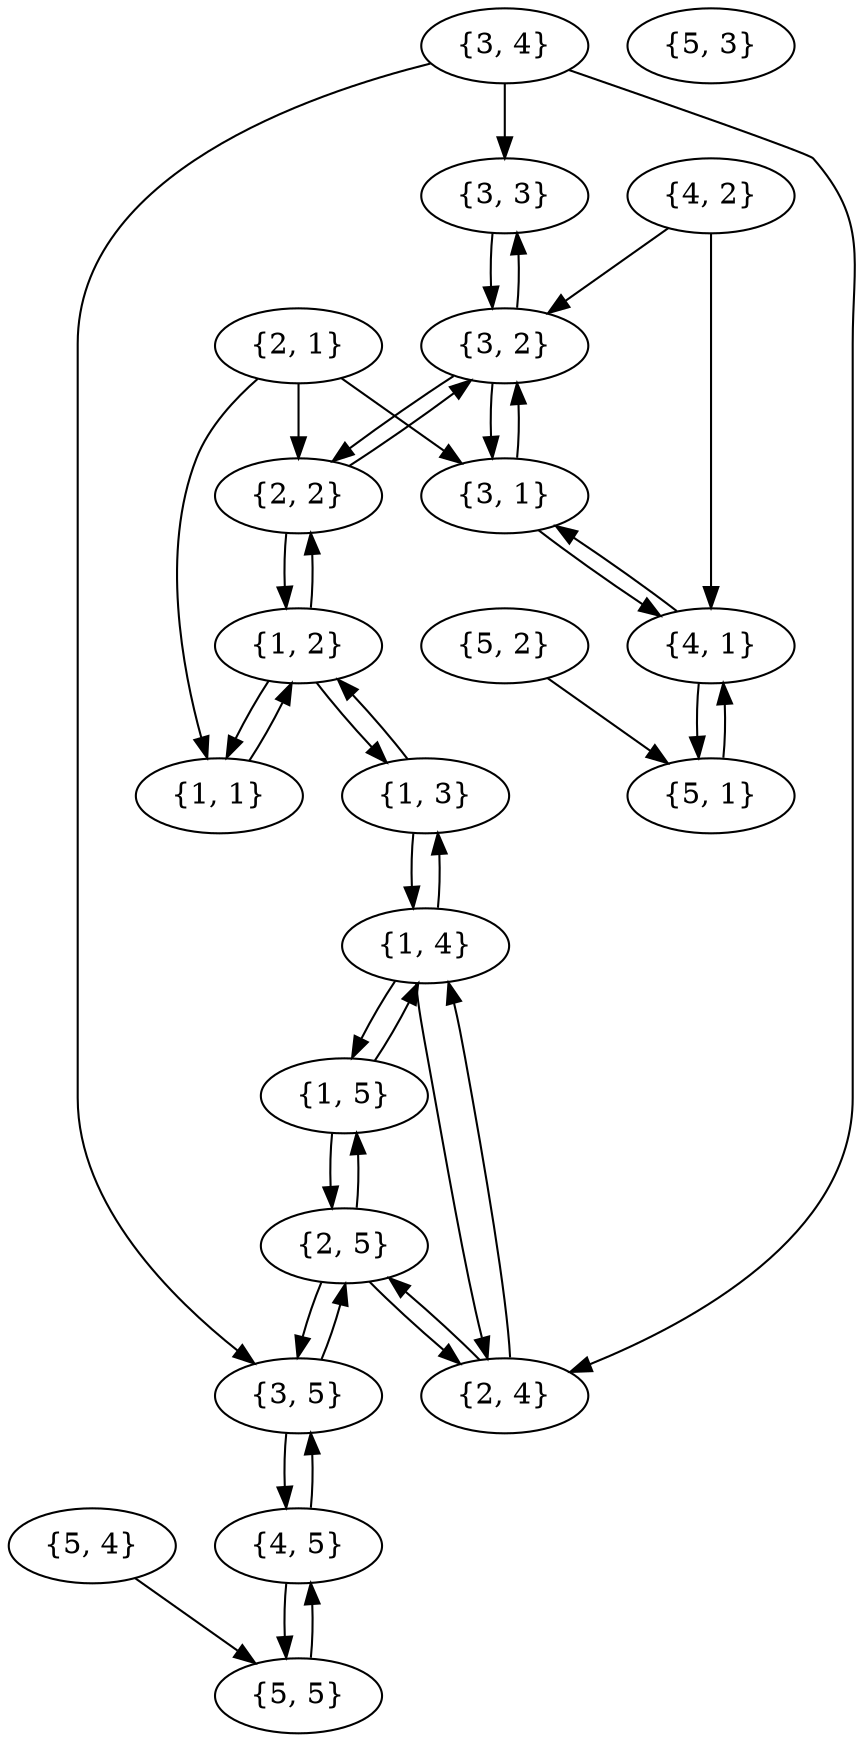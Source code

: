 strict digraph {
    "{3, 3}"
    "{5, 4}"
    "{2, 2}"
    "{3, 4}"
    "{5, 5}"
    "{1, 5}"
    "{1, 1}"
    "{3, 5}"
    "{1, 4}"
    "{2, 4}"
    "{2, 5}"
    "{2, 1}"
    "{5, 1}"
    "{5, 2}"
    "{5, 3}"
    "{3, 1}"
    "{4, 2}"
    "{4, 5}"
    "{3, 2}"
    "{1, 2}"
    "{4, 1}"
    "{1, 3}"
    "{3, 3}" -> "{3, 2}" [weight=1]
    "{5, 4}" -> "{5, 5}" [weight=1]
    "{2, 2}" -> "{3, 2}" [weight=1]
    "{2, 2}" -> "{1, 2}" [weight=1]
    "{3, 4}" -> "{3, 3}" [weight=1]
    "{3, 4}" -> "{3, 5}" [weight=1]
    "{3, 4}" -> "{2, 4}" [weight=1]
    "{5, 5}" -> "{4, 5}" [weight=1]
    "{1, 5}" -> "{1, 4}" [weight=1]
    "{1, 5}" -> "{2, 5}" [weight=1]
    "{1, 1}" -> "{1, 2}" [weight=1]
    "{3, 5}" -> "{2, 5}" [weight=1]
    "{3, 5}" -> "{4, 5}" [weight=1]
    "{1, 4}" -> "{1, 5}" [weight=1]
    "{1, 4}" -> "{2, 4}" [weight=1]
    "{1, 4}" -> "{1, 3}" [weight=1]
    "{2, 4}" -> "{1, 4}" [weight=1]
    "{2, 4}" -> "{2, 5}" [weight=1]
    "{2, 5}" -> "{1, 5}" [weight=1]
    "{2, 5}" -> "{3, 5}" [weight=1]
    "{2, 5}" -> "{2, 4}" [weight=1]
    "{2, 1}" -> "{2, 2}" [weight=1]
    "{2, 1}" -> "{1, 1}" [weight=1]
    "{2, 1}" -> "{3, 1}" [weight=1]
    "{5, 1}" -> "{4, 1}" [weight=1]
    "{5, 2}" -> "{5, 1}" [weight=1]
    "{3, 1}" -> "{3, 2}" [weight=1]
    "{3, 1}" -> "{4, 1}" [weight=1]
    "{4, 2}" -> "{3, 2}" [weight=1]
    "{4, 2}" -> "{4, 1}" [weight=1]
    "{4, 5}" -> "{5, 5}" [weight=1]
    "{4, 5}" -> "{3, 5}" [weight=1]
    "{3, 2}" -> "{3, 3}" [weight=1]
    "{3, 2}" -> "{2, 2}" [weight=1]
    "{3, 2}" -> "{3, 1}" [weight=1]
    "{1, 2}" -> "{2, 2}" [weight=1]
    "{1, 2}" -> "{1, 1}" [weight=1]
    "{1, 2}" -> "{1, 3}" [weight=1]
    "{4, 1}" -> "{5, 1}" [weight=1]
    "{4, 1}" -> "{3, 1}" [weight=1]
    "{1, 3}" -> "{1, 4}" [weight=1]
    "{1, 3}" -> "{1, 2}" [weight=1]
}
